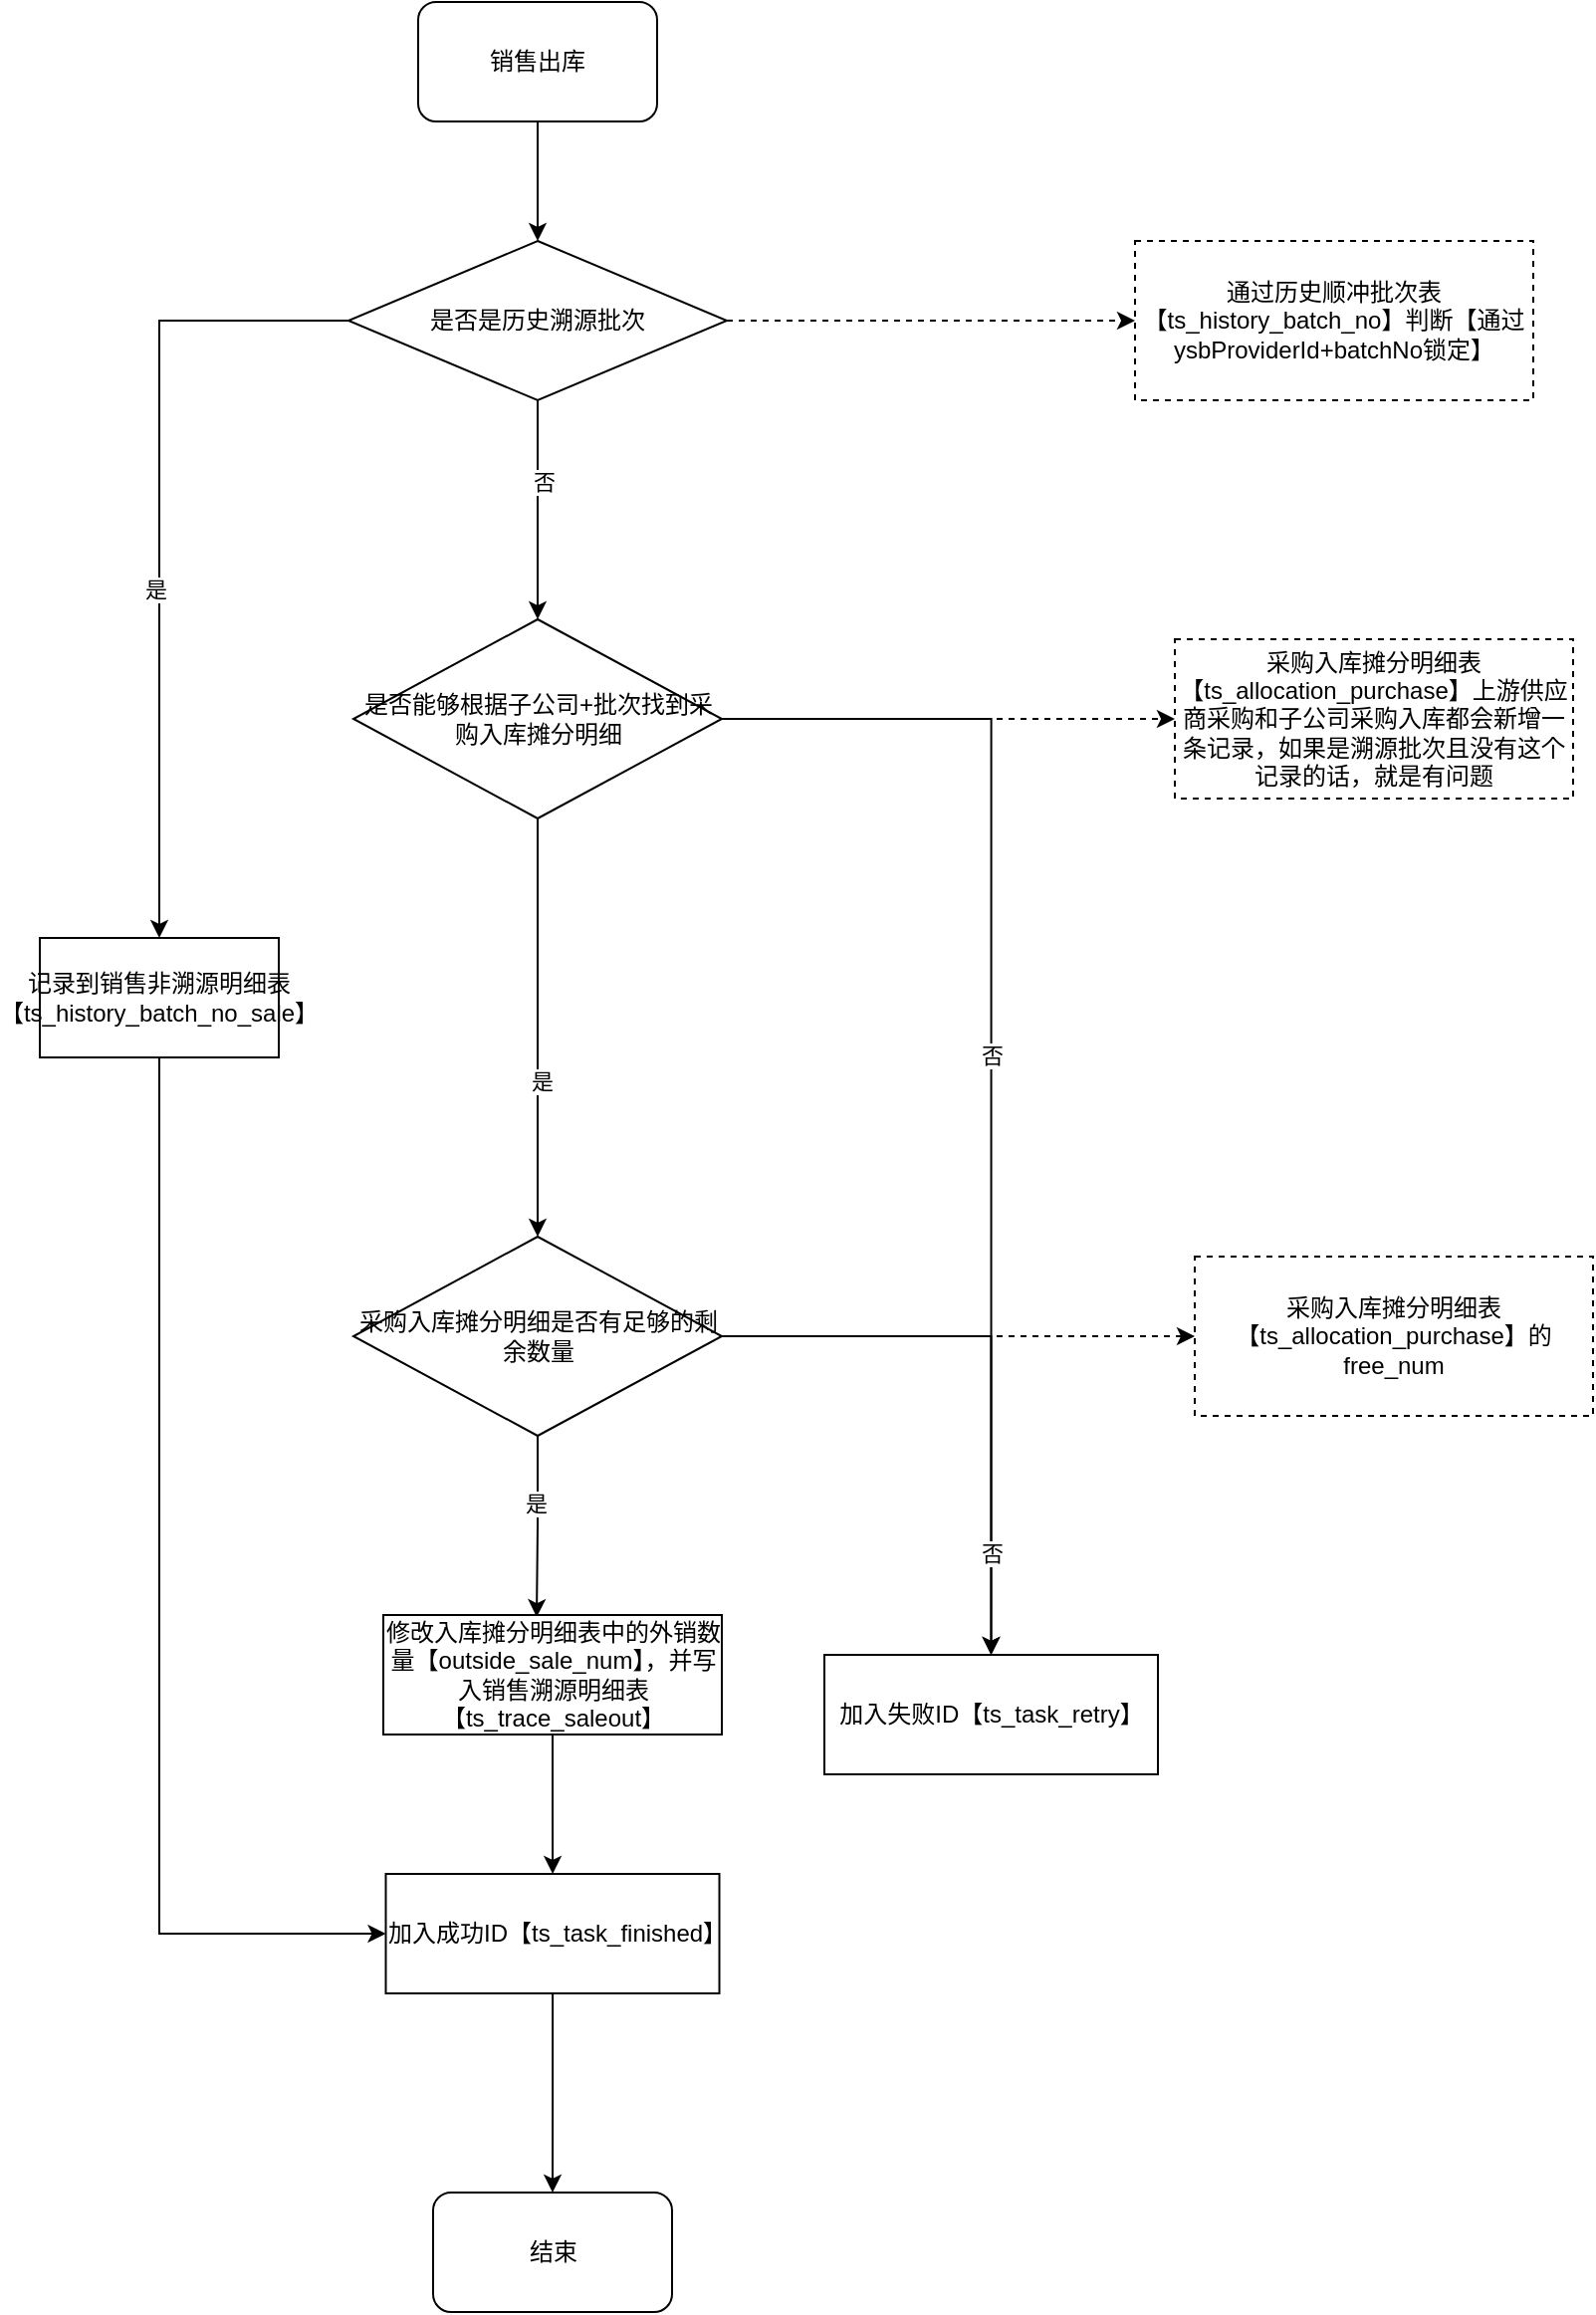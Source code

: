 <mxfile version="15.7.1" type="github">
  <diagram id="9YCllT6J75fHZdyW30Lp" name="Page-1">
    <mxGraphModel dx="1422" dy="762" grid="1" gridSize="10" guides="1" tooltips="1" connect="1" arrows="1" fold="1" page="1" pageScale="1" pageWidth="827" pageHeight="1169" math="0" shadow="0">
      <root>
        <mxCell id="0" />
        <mxCell id="1" parent="0" />
        <mxCell id="Qt3AQ6tV6oZPRFGrHNIX-4" style="edgeStyle=orthogonalEdgeStyle;rounded=0;orthogonalLoop=1;jettySize=auto;html=1;" parent="1" source="Qt3AQ6tV6oZPRFGrHNIX-2" target="Qt3AQ6tV6oZPRFGrHNIX-3" edge="1">
          <mxGeometry relative="1" as="geometry" />
        </mxCell>
        <mxCell id="Qt3AQ6tV6oZPRFGrHNIX-2" value="销售出库" style="rounded=1;whiteSpace=wrap;html=1;" parent="1" vertex="1">
          <mxGeometry x="210" y="60" width="120" height="60" as="geometry" />
        </mxCell>
        <mxCell id="Qt3AQ6tV6oZPRFGrHNIX-6" style="edgeStyle=orthogonalEdgeStyle;rounded=0;orthogonalLoop=1;jettySize=auto;html=1;dashed=1;" parent="1" source="Qt3AQ6tV6oZPRFGrHNIX-3" target="Qt3AQ6tV6oZPRFGrHNIX-5" edge="1">
          <mxGeometry relative="1" as="geometry" />
        </mxCell>
        <mxCell id="2iO7tOr9S87eXJx4nzw7-5" style="edgeStyle=orthogonalEdgeStyle;rounded=0;orthogonalLoop=1;jettySize=auto;html=1;" edge="1" parent="1" source="Qt3AQ6tV6oZPRFGrHNIX-3" target="2iO7tOr9S87eXJx4nzw7-4">
          <mxGeometry relative="1" as="geometry" />
        </mxCell>
        <mxCell id="2iO7tOr9S87eXJx4nzw7-20" value="是" style="edgeLabel;html=1;align=center;verticalAlign=middle;resizable=0;points=[];" vertex="1" connectable="0" parent="2iO7tOr9S87eXJx4nzw7-5">
          <mxGeometry x="0.136" y="-2" relative="1" as="geometry">
            <mxPoint as="offset" />
          </mxGeometry>
        </mxCell>
        <mxCell id="2iO7tOr9S87eXJx4nzw7-17" style="edgeStyle=orthogonalEdgeStyle;rounded=0;orthogonalLoop=1;jettySize=auto;html=1;entryX=0.5;entryY=0;entryDx=0;entryDy=0;" edge="1" parent="1" source="Qt3AQ6tV6oZPRFGrHNIX-3" target="Qt3AQ6tV6oZPRFGrHNIX-8">
          <mxGeometry relative="1" as="geometry" />
        </mxCell>
        <mxCell id="2iO7tOr9S87eXJx4nzw7-18" value="否" style="edgeLabel;html=1;align=center;verticalAlign=middle;resizable=0;points=[];" vertex="1" connectable="0" parent="2iO7tOr9S87eXJx4nzw7-17">
          <mxGeometry x="-0.255" y="3" relative="1" as="geometry">
            <mxPoint as="offset" />
          </mxGeometry>
        </mxCell>
        <mxCell id="Qt3AQ6tV6oZPRFGrHNIX-3" value="是否是历史溯源批次" style="rhombus;whiteSpace=wrap;html=1;" parent="1" vertex="1">
          <mxGeometry x="175" y="180" width="190" height="80" as="geometry" />
        </mxCell>
        <mxCell id="Qt3AQ6tV6oZPRFGrHNIX-5" value="通过历史顺冲批次表判断【通过ysbProviderId+batchNo锁定】" style="rounded=0;whiteSpace=wrap;html=1;dashed=1;" parent="1" vertex="1">
          <mxGeometry x="570" y="180" width="200" height="80" as="geometry" />
        </mxCell>
        <mxCell id="Qt3AQ6tV6oZPRFGrHNIX-11" style="edgeStyle=orthogonalEdgeStyle;rounded=0;orthogonalLoop=1;jettySize=auto;html=1;entryX=0;entryY=0.5;entryDx=0;entryDy=0;dashed=1;" parent="1" source="Qt3AQ6tV6oZPRFGrHNIX-8" target="Qt3AQ6tV6oZPRFGrHNIX-10" edge="1">
          <mxGeometry relative="1" as="geometry" />
        </mxCell>
        <mxCell id="Qt3AQ6tV6oZPRFGrHNIX-21" style="edgeStyle=orthogonalEdgeStyle;rounded=0;orthogonalLoop=1;jettySize=auto;html=1;" parent="1" source="Qt3AQ6tV6oZPRFGrHNIX-8" target="Qt3AQ6tV6oZPRFGrHNIX-14" edge="1">
          <mxGeometry relative="1" as="geometry" />
        </mxCell>
        <mxCell id="2iO7tOr9S87eXJx4nzw7-15" value="是" style="edgeLabel;html=1;align=center;verticalAlign=middle;resizable=0;points=[];" vertex="1" connectable="0" parent="Qt3AQ6tV6oZPRFGrHNIX-21">
          <mxGeometry x="0.25" y="2" relative="1" as="geometry">
            <mxPoint as="offset" />
          </mxGeometry>
        </mxCell>
        <mxCell id="2iO7tOr9S87eXJx4nzw7-11" style="edgeStyle=orthogonalEdgeStyle;rounded=0;orthogonalLoop=1;jettySize=auto;html=1;entryX=0.5;entryY=0;entryDx=0;entryDy=0;" edge="1" parent="1" source="Qt3AQ6tV6oZPRFGrHNIX-8" target="2iO7tOr9S87eXJx4nzw7-9">
          <mxGeometry relative="1" as="geometry" />
        </mxCell>
        <mxCell id="2iO7tOr9S87eXJx4nzw7-12" value="否" style="edgeLabel;html=1;align=center;verticalAlign=middle;resizable=0;points=[];" vertex="1" connectable="0" parent="2iO7tOr9S87eXJx4nzw7-11">
          <mxGeometry x="0.004" relative="1" as="geometry">
            <mxPoint as="offset" />
          </mxGeometry>
        </mxCell>
        <mxCell id="Qt3AQ6tV6oZPRFGrHNIX-8" value="是否能够根据子公司+批次找到采购入库摊分明细" style="rhombus;whiteSpace=wrap;html=1;" parent="1" vertex="1">
          <mxGeometry x="177.5" y="370" width="185" height="100" as="geometry" />
        </mxCell>
        <mxCell id="Qt3AQ6tV6oZPRFGrHNIX-9" value="通过历史顺冲批次表【ts_history_batch_no】判断【通过ysbProviderId+batchNo锁定】" style="rounded=0;whiteSpace=wrap;html=1;dashed=1;" parent="1" vertex="1">
          <mxGeometry x="570" y="180" width="200" height="80" as="geometry" />
        </mxCell>
        <mxCell id="Qt3AQ6tV6oZPRFGrHNIX-10" value="采购入库摊分明细表【ts_allocation_purchase】上游供应商采购和子公司采购入库都会新增一条记录，如果是溯源批次且没有这个记录的话，就是有问题" style="rounded=0;whiteSpace=wrap;html=1;dashed=1;" parent="1" vertex="1">
          <mxGeometry x="590" y="380" width="200" height="80" as="geometry" />
        </mxCell>
        <mxCell id="Qt3AQ6tV6oZPRFGrHNIX-18" style="edgeStyle=orthogonalEdgeStyle;rounded=0;orthogonalLoop=1;jettySize=auto;html=1;entryX=0;entryY=0.5;entryDx=0;entryDy=0;dashed=1;" parent="1" source="Qt3AQ6tV6oZPRFGrHNIX-14" target="Qt3AQ6tV6oZPRFGrHNIX-15" edge="1">
          <mxGeometry relative="1" as="geometry" />
        </mxCell>
        <mxCell id="2iO7tOr9S87eXJx4nzw7-1" style="edgeStyle=orthogonalEdgeStyle;rounded=0;orthogonalLoop=1;jettySize=auto;html=1;entryX=0.453;entryY=0.017;entryDx=0;entryDy=0;entryPerimeter=0;" edge="1" parent="1" source="Qt3AQ6tV6oZPRFGrHNIX-14" target="Qt3AQ6tV6oZPRFGrHNIX-23">
          <mxGeometry relative="1" as="geometry" />
        </mxCell>
        <mxCell id="2iO7tOr9S87eXJx4nzw7-14" value="是" style="edgeLabel;html=1;align=center;verticalAlign=middle;resizable=0;points=[];" vertex="1" connectable="0" parent="2iO7tOr9S87eXJx4nzw7-1">
          <mxGeometry x="-0.271" y="-1" relative="1" as="geometry">
            <mxPoint as="offset" />
          </mxGeometry>
        </mxCell>
        <mxCell id="2iO7tOr9S87eXJx4nzw7-10" style="edgeStyle=orthogonalEdgeStyle;rounded=0;orthogonalLoop=1;jettySize=auto;html=1;" edge="1" parent="1" source="Qt3AQ6tV6oZPRFGrHNIX-14" target="2iO7tOr9S87eXJx4nzw7-9">
          <mxGeometry relative="1" as="geometry" />
        </mxCell>
        <mxCell id="2iO7tOr9S87eXJx4nzw7-13" value="否" style="edgeLabel;html=1;align=center;verticalAlign=middle;resizable=0;points=[];" vertex="1" connectable="0" parent="2iO7tOr9S87eXJx4nzw7-10">
          <mxGeometry x="0.648" relative="1" as="geometry">
            <mxPoint as="offset" />
          </mxGeometry>
        </mxCell>
        <mxCell id="Qt3AQ6tV6oZPRFGrHNIX-14" value="采购入库摊分明细是否有足够的剩余数量" style="rhombus;whiteSpace=wrap;html=1;" parent="1" vertex="1">
          <mxGeometry x="177.5" y="680" width="185" height="100" as="geometry" />
        </mxCell>
        <mxCell id="Qt3AQ6tV6oZPRFGrHNIX-15" value="采购入库摊分明细表【ts_allocation_purchase】的free_num" style="rounded=0;whiteSpace=wrap;html=1;dashed=1;" parent="1" vertex="1">
          <mxGeometry x="600" y="690" width="200" height="80" as="geometry" />
        </mxCell>
        <mxCell id="2iO7tOr9S87eXJx4nzw7-3" style="edgeStyle=orthogonalEdgeStyle;rounded=0;orthogonalLoop=1;jettySize=auto;html=1;" edge="1" parent="1" source="Qt3AQ6tV6oZPRFGrHNIX-23" target="2iO7tOr9S87eXJx4nzw7-2">
          <mxGeometry relative="1" as="geometry" />
        </mxCell>
        <mxCell id="Qt3AQ6tV6oZPRFGrHNIX-23" value="修改入库摊分明细表中的外销数量【outside_sale_num】，并写入销售溯源明细表【ts_trace_saleout】" style="rounded=0;whiteSpace=wrap;html=1;" parent="1" vertex="1">
          <mxGeometry x="192.5" y="870" width="170" height="60" as="geometry" />
        </mxCell>
        <mxCell id="2iO7tOr9S87eXJx4nzw7-8" style="edgeStyle=orthogonalEdgeStyle;rounded=0;orthogonalLoop=1;jettySize=auto;html=1;" edge="1" parent="1" source="2iO7tOr9S87eXJx4nzw7-2" target="2iO7tOr9S87eXJx4nzw7-6">
          <mxGeometry relative="1" as="geometry" />
        </mxCell>
        <mxCell id="2iO7tOr9S87eXJx4nzw7-2" value="加入成功ID【ts_task_finished】" style="rounded=0;whiteSpace=wrap;html=1;" vertex="1" parent="1">
          <mxGeometry x="193.75" y="1000" width="167.5" height="60" as="geometry" />
        </mxCell>
        <mxCell id="2iO7tOr9S87eXJx4nzw7-7" style="edgeStyle=orthogonalEdgeStyle;rounded=0;orthogonalLoop=1;jettySize=auto;html=1;entryX=0;entryY=0.5;entryDx=0;entryDy=0;exitX=0.5;exitY=1;exitDx=0;exitDy=0;" edge="1" parent="1" source="2iO7tOr9S87eXJx4nzw7-4" target="2iO7tOr9S87eXJx4nzw7-2">
          <mxGeometry relative="1" as="geometry" />
        </mxCell>
        <mxCell id="2iO7tOr9S87eXJx4nzw7-4" value="记录到销售非溯源明细表【ts_history_batch_no_sale】" style="rounded=0;whiteSpace=wrap;html=1;" vertex="1" parent="1">
          <mxGeometry x="20" y="530" width="120" height="60" as="geometry" />
        </mxCell>
        <mxCell id="2iO7tOr9S87eXJx4nzw7-6" value="结束" style="rounded=1;whiteSpace=wrap;html=1;" vertex="1" parent="1">
          <mxGeometry x="217.5" y="1160" width="120" height="60" as="geometry" />
        </mxCell>
        <mxCell id="2iO7tOr9S87eXJx4nzw7-9" value="加入失败ID【ts_task_retry】" style="rounded=0;whiteSpace=wrap;html=1;" vertex="1" parent="1">
          <mxGeometry x="414" y="890" width="167.5" height="60" as="geometry" />
        </mxCell>
      </root>
    </mxGraphModel>
  </diagram>
</mxfile>
